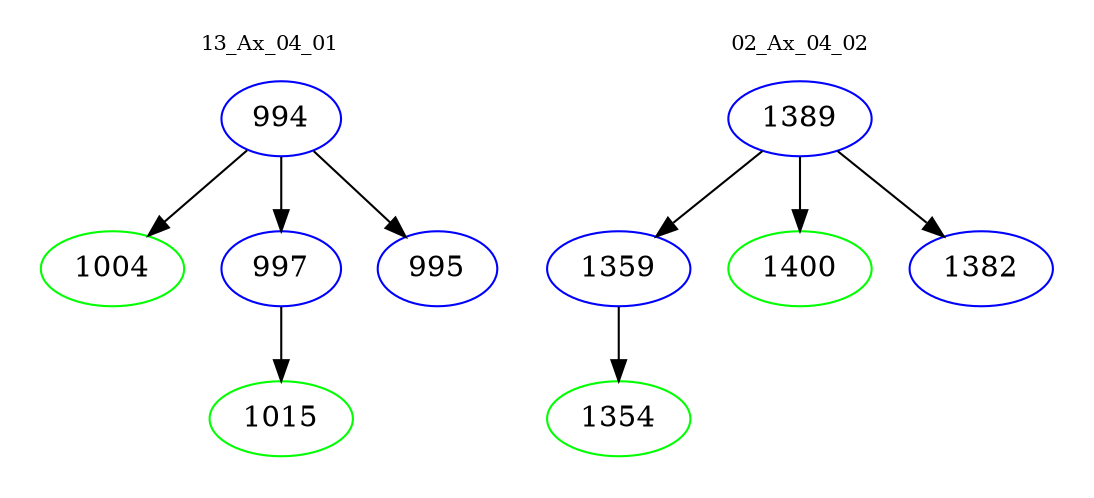 digraph{
subgraph cluster_0 {
color = white
label = "13_Ax_04_01";
fontsize=10;
T0_994 [label="994", color="blue"]
T0_994 -> T0_1004 [color="black"]
T0_1004 [label="1004", color="green"]
T0_994 -> T0_997 [color="black"]
T0_997 [label="997", color="blue"]
T0_997 -> T0_1015 [color="black"]
T0_1015 [label="1015", color="green"]
T0_994 -> T0_995 [color="black"]
T0_995 [label="995", color="blue"]
}
subgraph cluster_1 {
color = white
label = "02_Ax_04_02";
fontsize=10;
T1_1389 [label="1389", color="blue"]
T1_1389 -> T1_1359 [color="black"]
T1_1359 [label="1359", color="blue"]
T1_1359 -> T1_1354 [color="black"]
T1_1354 [label="1354", color="green"]
T1_1389 -> T1_1400 [color="black"]
T1_1400 [label="1400", color="green"]
T1_1389 -> T1_1382 [color="black"]
T1_1382 [label="1382", color="blue"]
}
}
